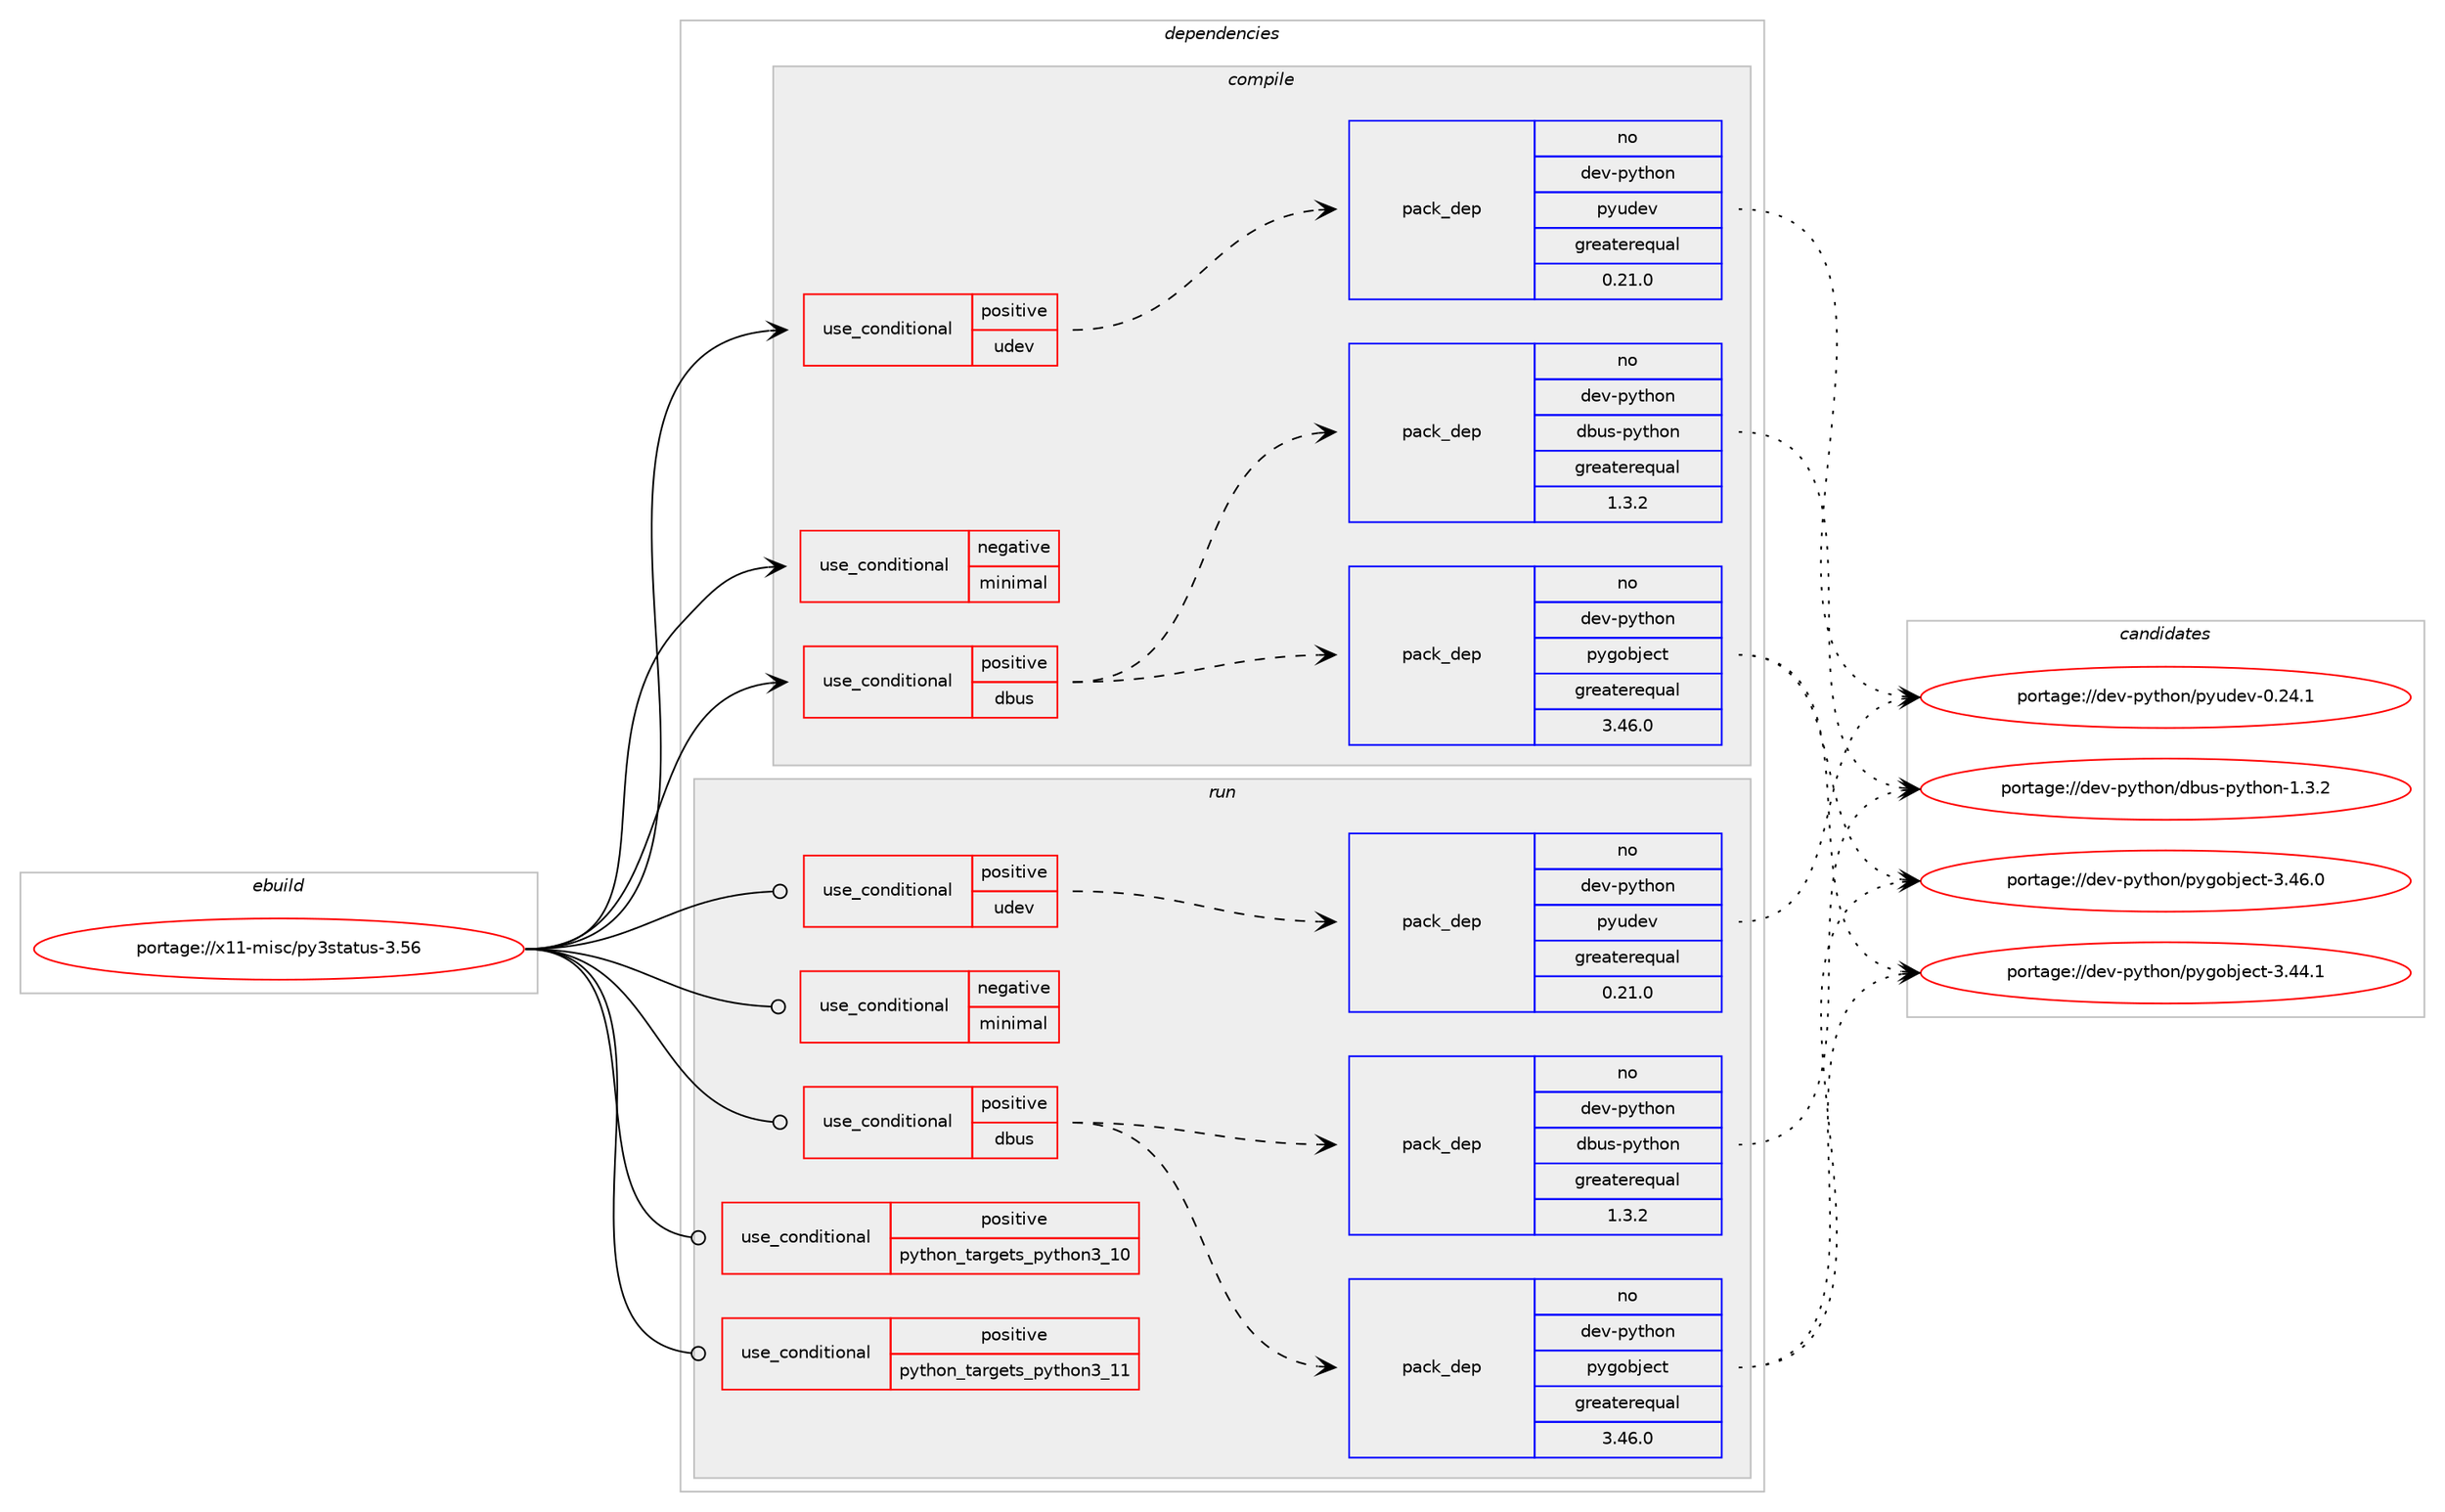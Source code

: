 digraph prolog {

# *************
# Graph options
# *************

newrank=true;
concentrate=true;
compound=true;
graph [rankdir=LR,fontname=Helvetica,fontsize=10,ranksep=1.5];#, ranksep=2.5, nodesep=0.2];
edge  [arrowhead=vee];
node  [fontname=Helvetica,fontsize=10];

# **********
# The ebuild
# **********

subgraph cluster_leftcol {
color=gray;
rank=same;
label=<<i>ebuild</i>>;
id [label="portage://x11-misc/py3status-3.56", color=red, width=4, href="../x11-misc/py3status-3.56.svg"];
}

# ****************
# The dependencies
# ****************

subgraph cluster_midcol {
color=gray;
label=<<i>dependencies</i>>;
subgraph cluster_compile {
fillcolor="#eeeeee";
style=filled;
label=<<i>compile</i>>;
subgraph cond13529 {
dependency19670 [label=<<TABLE BORDER="0" CELLBORDER="1" CELLSPACING="0" CELLPADDING="4"><TR><TD ROWSPAN="3" CELLPADDING="10">use_conditional</TD></TR><TR><TD>negative</TD></TR><TR><TD>minimal</TD></TR></TABLE>>, shape=none, color=red];
# *** BEGIN UNKNOWN DEPENDENCY TYPE (TODO) ***
# dependency19670 -> package_dependency(portage://x11-misc/py3status-3.56,install,no,x11-misc,i3status,none,[,,],[],[])
# *** END UNKNOWN DEPENDENCY TYPE (TODO) ***

}
id:e -> dependency19670:w [weight=20,style="solid",arrowhead="vee"];
subgraph cond13530 {
dependency19671 [label=<<TABLE BORDER="0" CELLBORDER="1" CELLSPACING="0" CELLPADDING="4"><TR><TD ROWSPAN="3" CELLPADDING="10">use_conditional</TD></TR><TR><TD>positive</TD></TR><TR><TD>dbus</TD></TR></TABLE>>, shape=none, color=red];
subgraph pack5883 {
dependency19672 [label=<<TABLE BORDER="0" CELLBORDER="1" CELLSPACING="0" CELLPADDING="4" WIDTH="220"><TR><TD ROWSPAN="6" CELLPADDING="30">pack_dep</TD></TR><TR><TD WIDTH="110">no</TD></TR><TR><TD>dev-python</TD></TR><TR><TD>dbus-python</TD></TR><TR><TD>greaterequal</TD></TR><TR><TD>1.3.2</TD></TR></TABLE>>, shape=none, color=blue];
}
dependency19671:e -> dependency19672:w [weight=20,style="dashed",arrowhead="vee"];
subgraph pack5884 {
dependency19673 [label=<<TABLE BORDER="0" CELLBORDER="1" CELLSPACING="0" CELLPADDING="4" WIDTH="220"><TR><TD ROWSPAN="6" CELLPADDING="30">pack_dep</TD></TR><TR><TD WIDTH="110">no</TD></TR><TR><TD>dev-python</TD></TR><TR><TD>pygobject</TD></TR><TR><TD>greaterequal</TD></TR><TR><TD>3.46.0</TD></TR></TABLE>>, shape=none, color=blue];
}
dependency19671:e -> dependency19673:w [weight=20,style="dashed",arrowhead="vee"];
}
id:e -> dependency19671:w [weight=20,style="solid",arrowhead="vee"];
subgraph cond13531 {
dependency19674 [label=<<TABLE BORDER="0" CELLBORDER="1" CELLSPACING="0" CELLPADDING="4"><TR><TD ROWSPAN="3" CELLPADDING="10">use_conditional</TD></TR><TR><TD>positive</TD></TR><TR><TD>udev</TD></TR></TABLE>>, shape=none, color=red];
subgraph pack5885 {
dependency19675 [label=<<TABLE BORDER="0" CELLBORDER="1" CELLSPACING="0" CELLPADDING="4" WIDTH="220"><TR><TD ROWSPAN="6" CELLPADDING="30">pack_dep</TD></TR><TR><TD WIDTH="110">no</TD></TR><TR><TD>dev-python</TD></TR><TR><TD>pyudev</TD></TR><TR><TD>greaterequal</TD></TR><TR><TD>0.21.0</TD></TR></TABLE>>, shape=none, color=blue];
}
dependency19674:e -> dependency19675:w [weight=20,style="dashed",arrowhead="vee"];
}
id:e -> dependency19674:w [weight=20,style="solid",arrowhead="vee"];
}
subgraph cluster_compileandrun {
fillcolor="#eeeeee";
style=filled;
label=<<i>compile and run</i>>;
}
subgraph cluster_run {
fillcolor="#eeeeee";
style=filled;
label=<<i>run</i>>;
subgraph cond13532 {
dependency19676 [label=<<TABLE BORDER="0" CELLBORDER="1" CELLSPACING="0" CELLPADDING="4"><TR><TD ROWSPAN="3" CELLPADDING="10">use_conditional</TD></TR><TR><TD>negative</TD></TR><TR><TD>minimal</TD></TR></TABLE>>, shape=none, color=red];
# *** BEGIN UNKNOWN DEPENDENCY TYPE (TODO) ***
# dependency19676 -> package_dependency(portage://x11-misc/py3status-3.56,run,no,x11-misc,i3status,none,[,,],[],[])
# *** END UNKNOWN DEPENDENCY TYPE (TODO) ***

}
id:e -> dependency19676:w [weight=20,style="solid",arrowhead="odot"];
subgraph cond13533 {
dependency19677 [label=<<TABLE BORDER="0" CELLBORDER="1" CELLSPACING="0" CELLPADDING="4"><TR><TD ROWSPAN="3" CELLPADDING="10">use_conditional</TD></TR><TR><TD>positive</TD></TR><TR><TD>dbus</TD></TR></TABLE>>, shape=none, color=red];
subgraph pack5886 {
dependency19678 [label=<<TABLE BORDER="0" CELLBORDER="1" CELLSPACING="0" CELLPADDING="4" WIDTH="220"><TR><TD ROWSPAN="6" CELLPADDING="30">pack_dep</TD></TR><TR><TD WIDTH="110">no</TD></TR><TR><TD>dev-python</TD></TR><TR><TD>dbus-python</TD></TR><TR><TD>greaterequal</TD></TR><TR><TD>1.3.2</TD></TR></TABLE>>, shape=none, color=blue];
}
dependency19677:e -> dependency19678:w [weight=20,style="dashed",arrowhead="vee"];
subgraph pack5887 {
dependency19679 [label=<<TABLE BORDER="0" CELLBORDER="1" CELLSPACING="0" CELLPADDING="4" WIDTH="220"><TR><TD ROWSPAN="6" CELLPADDING="30">pack_dep</TD></TR><TR><TD WIDTH="110">no</TD></TR><TR><TD>dev-python</TD></TR><TR><TD>pygobject</TD></TR><TR><TD>greaterequal</TD></TR><TR><TD>3.46.0</TD></TR></TABLE>>, shape=none, color=blue];
}
dependency19677:e -> dependency19679:w [weight=20,style="dashed",arrowhead="vee"];
}
id:e -> dependency19677:w [weight=20,style="solid",arrowhead="odot"];
subgraph cond13534 {
dependency19680 [label=<<TABLE BORDER="0" CELLBORDER="1" CELLSPACING="0" CELLPADDING="4"><TR><TD ROWSPAN="3" CELLPADDING="10">use_conditional</TD></TR><TR><TD>positive</TD></TR><TR><TD>python_targets_python3_10</TD></TR></TABLE>>, shape=none, color=red];
# *** BEGIN UNKNOWN DEPENDENCY TYPE (TODO) ***
# dependency19680 -> package_dependency(portage://x11-misc/py3status-3.56,run,no,dev-lang,python,none,[,,],[slot(3.10)],[])
# *** END UNKNOWN DEPENDENCY TYPE (TODO) ***

}
id:e -> dependency19680:w [weight=20,style="solid",arrowhead="odot"];
subgraph cond13535 {
dependency19681 [label=<<TABLE BORDER="0" CELLBORDER="1" CELLSPACING="0" CELLPADDING="4"><TR><TD ROWSPAN="3" CELLPADDING="10">use_conditional</TD></TR><TR><TD>positive</TD></TR><TR><TD>python_targets_python3_11</TD></TR></TABLE>>, shape=none, color=red];
# *** BEGIN UNKNOWN DEPENDENCY TYPE (TODO) ***
# dependency19681 -> package_dependency(portage://x11-misc/py3status-3.56,run,no,dev-lang,python,none,[,,],[slot(3.11)],[])
# *** END UNKNOWN DEPENDENCY TYPE (TODO) ***

}
id:e -> dependency19681:w [weight=20,style="solid",arrowhead="odot"];
subgraph cond13536 {
dependency19682 [label=<<TABLE BORDER="0" CELLBORDER="1" CELLSPACING="0" CELLPADDING="4"><TR><TD ROWSPAN="3" CELLPADDING="10">use_conditional</TD></TR><TR><TD>positive</TD></TR><TR><TD>udev</TD></TR></TABLE>>, shape=none, color=red];
subgraph pack5888 {
dependency19683 [label=<<TABLE BORDER="0" CELLBORDER="1" CELLSPACING="0" CELLPADDING="4" WIDTH="220"><TR><TD ROWSPAN="6" CELLPADDING="30">pack_dep</TD></TR><TR><TD WIDTH="110">no</TD></TR><TR><TD>dev-python</TD></TR><TR><TD>pyudev</TD></TR><TR><TD>greaterequal</TD></TR><TR><TD>0.21.0</TD></TR></TABLE>>, shape=none, color=blue];
}
dependency19682:e -> dependency19683:w [weight=20,style="dashed",arrowhead="vee"];
}
id:e -> dependency19682:w [weight=20,style="solid",arrowhead="odot"];
}
}

# **************
# The candidates
# **************

subgraph cluster_choices {
rank=same;
color=gray;
label=<<i>candidates</i>>;

subgraph choice5883 {
color=black;
nodesep=1;
choice10010111845112121116104111110471009811711545112121116104111110454946514650 [label="portage://dev-python/dbus-python-1.3.2", color=red, width=4,href="../dev-python/dbus-python-1.3.2.svg"];
dependency19672:e -> choice10010111845112121116104111110471009811711545112121116104111110454946514650:w [style=dotted,weight="100"];
}
subgraph choice5884 {
color=black;
nodesep=1;
choice1001011184511212111610411111047112121103111981061019911645514652524649 [label="portage://dev-python/pygobject-3.44.1", color=red, width=4,href="../dev-python/pygobject-3.44.1.svg"];
choice1001011184511212111610411111047112121103111981061019911645514652544648 [label="portage://dev-python/pygobject-3.46.0", color=red, width=4,href="../dev-python/pygobject-3.46.0.svg"];
dependency19673:e -> choice1001011184511212111610411111047112121103111981061019911645514652524649:w [style=dotted,weight="100"];
dependency19673:e -> choice1001011184511212111610411111047112121103111981061019911645514652544648:w [style=dotted,weight="100"];
}
subgraph choice5885 {
color=black;
nodesep=1;
choice100101118451121211161041111104711212111710010111845484650524649 [label="portage://dev-python/pyudev-0.24.1", color=red, width=4,href="../dev-python/pyudev-0.24.1.svg"];
dependency19675:e -> choice100101118451121211161041111104711212111710010111845484650524649:w [style=dotted,weight="100"];
}
subgraph choice5886 {
color=black;
nodesep=1;
choice10010111845112121116104111110471009811711545112121116104111110454946514650 [label="portage://dev-python/dbus-python-1.3.2", color=red, width=4,href="../dev-python/dbus-python-1.3.2.svg"];
dependency19678:e -> choice10010111845112121116104111110471009811711545112121116104111110454946514650:w [style=dotted,weight="100"];
}
subgraph choice5887 {
color=black;
nodesep=1;
choice1001011184511212111610411111047112121103111981061019911645514652524649 [label="portage://dev-python/pygobject-3.44.1", color=red, width=4,href="../dev-python/pygobject-3.44.1.svg"];
choice1001011184511212111610411111047112121103111981061019911645514652544648 [label="portage://dev-python/pygobject-3.46.0", color=red, width=4,href="../dev-python/pygobject-3.46.0.svg"];
dependency19679:e -> choice1001011184511212111610411111047112121103111981061019911645514652524649:w [style=dotted,weight="100"];
dependency19679:e -> choice1001011184511212111610411111047112121103111981061019911645514652544648:w [style=dotted,weight="100"];
}
subgraph choice5888 {
color=black;
nodesep=1;
choice100101118451121211161041111104711212111710010111845484650524649 [label="portage://dev-python/pyudev-0.24.1", color=red, width=4,href="../dev-python/pyudev-0.24.1.svg"];
dependency19683:e -> choice100101118451121211161041111104711212111710010111845484650524649:w [style=dotted,weight="100"];
}
}

}

